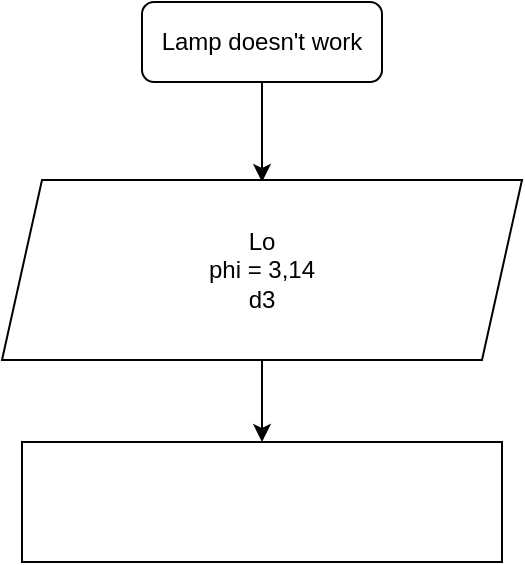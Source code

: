 <mxfile version="22.0.4" type="github">
  <diagram id="C5RBs43oDa-KdzZeNtuy" name="Page-1">
    <mxGraphModel dx="1114" dy="602" grid="1" gridSize="10" guides="1" tooltips="1" connect="1" arrows="1" fold="1" page="1" pageScale="1" pageWidth="827" pageHeight="1169" math="0" shadow="0">
      <root>
        <mxCell id="WIyWlLk6GJQsqaUBKTNV-0" />
        <mxCell id="WIyWlLk6GJQsqaUBKTNV-1" parent="WIyWlLk6GJQsqaUBKTNV-0" />
        <mxCell id="q_yWH5Dv98RRBdFnmiao-0" style="edgeStyle=orthogonalEdgeStyle;rounded=0;orthogonalLoop=1;jettySize=auto;html=1;" edge="1" parent="WIyWlLk6GJQsqaUBKTNV-1" source="WIyWlLk6GJQsqaUBKTNV-3">
          <mxGeometry relative="1" as="geometry">
            <mxPoint x="470" y="100" as="targetPoint" />
          </mxGeometry>
        </mxCell>
        <mxCell id="WIyWlLk6GJQsqaUBKTNV-3" value="Lamp doesn&#39;t work" style="rounded=1;whiteSpace=wrap;html=1;fontSize=12;glass=0;strokeWidth=1;shadow=0;" parent="WIyWlLk6GJQsqaUBKTNV-1" vertex="1">
          <mxGeometry x="410" y="10" width="120" height="40" as="geometry" />
        </mxCell>
        <mxCell id="q_yWH5Dv98RRBdFnmiao-3" style="edgeStyle=orthogonalEdgeStyle;rounded=0;orthogonalLoop=1;jettySize=auto;html=1;" edge="1" parent="WIyWlLk6GJQsqaUBKTNV-1" source="q_yWH5Dv98RRBdFnmiao-2">
          <mxGeometry relative="1" as="geometry">
            <mxPoint x="470" y="230" as="targetPoint" />
          </mxGeometry>
        </mxCell>
        <mxCell id="q_yWH5Dv98RRBdFnmiao-2" value="&lt;div&gt;Lo&lt;/div&gt;&lt;div&gt;phi = 3,14&lt;br&gt;&lt;/div&gt;&lt;div&gt;d3&lt;br&gt;&lt;/div&gt;" style="shape=parallelogram;perimeter=parallelogramPerimeter;whiteSpace=wrap;html=1;fixedSize=1;" vertex="1" parent="WIyWlLk6GJQsqaUBKTNV-1">
          <mxGeometry x="340" y="99" width="260" height="90" as="geometry" />
        </mxCell>
        <mxCell id="q_yWH5Dv98RRBdFnmiao-4" value="" style="rounded=0;whiteSpace=wrap;html=1;" vertex="1" parent="WIyWlLk6GJQsqaUBKTNV-1">
          <mxGeometry x="350" y="230" width="240" height="60" as="geometry" />
        </mxCell>
      </root>
    </mxGraphModel>
  </diagram>
</mxfile>
